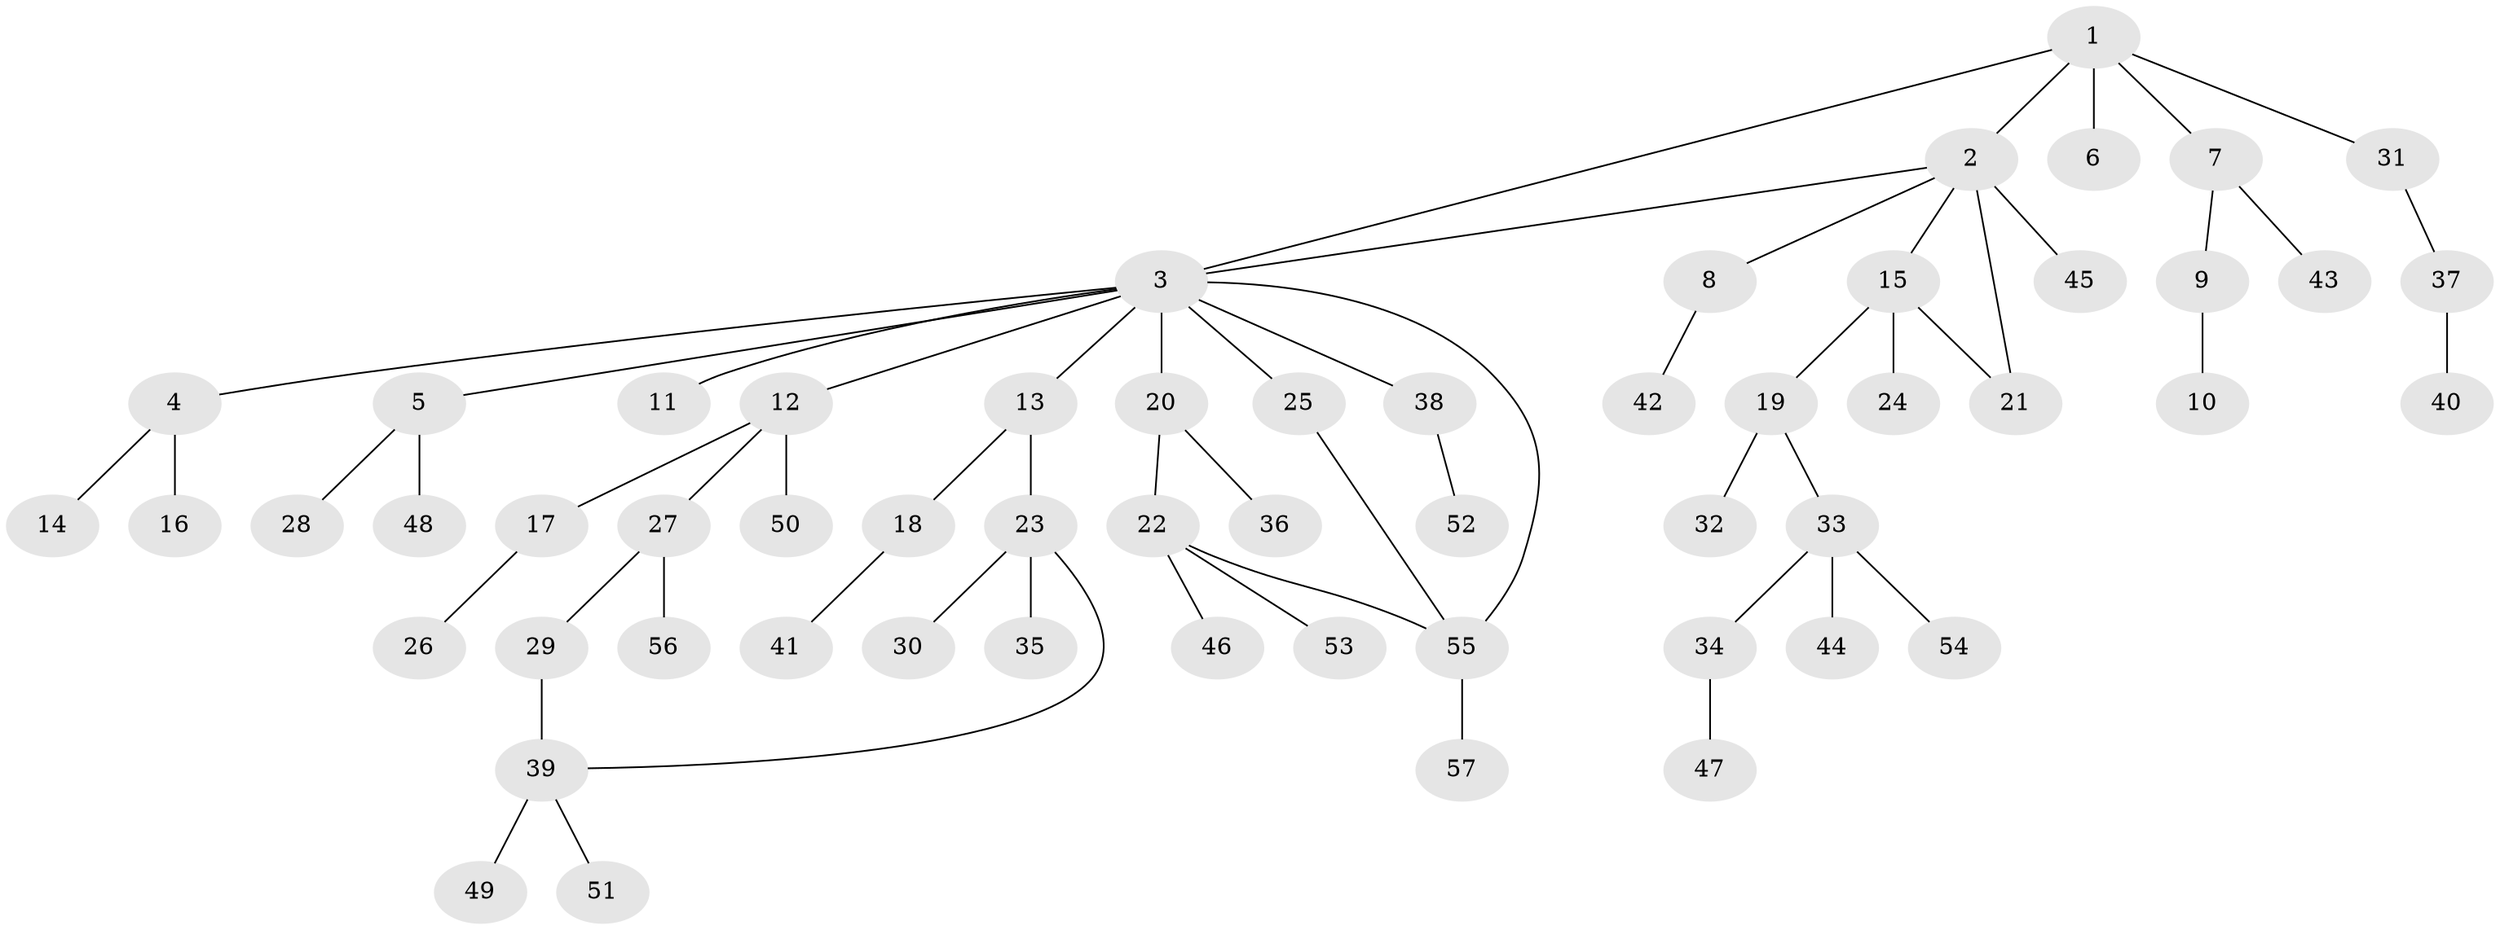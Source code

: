 // original degree distribution, {7: 0.008771929824561403, 6: 0.008771929824561403, 5: 0.05263157894736842, 8: 0.008771929824561403, 3: 0.08771929824561403, 4: 0.08771929824561403, 2: 0.2631578947368421, 1: 0.4824561403508772}
// Generated by graph-tools (version 1.1) at 2025/34/03/09/25 02:34:15]
// undirected, 57 vertices, 61 edges
graph export_dot {
graph [start="1"]
  node [color=gray90,style=filled];
  1;
  2;
  3;
  4;
  5;
  6;
  7;
  8;
  9;
  10;
  11;
  12;
  13;
  14;
  15;
  16;
  17;
  18;
  19;
  20;
  21;
  22;
  23;
  24;
  25;
  26;
  27;
  28;
  29;
  30;
  31;
  32;
  33;
  34;
  35;
  36;
  37;
  38;
  39;
  40;
  41;
  42;
  43;
  44;
  45;
  46;
  47;
  48;
  49;
  50;
  51;
  52;
  53;
  54;
  55;
  56;
  57;
  1 -- 2 [weight=1.0];
  1 -- 3 [weight=1.0];
  1 -- 6 [weight=2.0];
  1 -- 7 [weight=1.0];
  1 -- 31 [weight=1.0];
  2 -- 3 [weight=1.0];
  2 -- 8 [weight=1.0];
  2 -- 15 [weight=1.0];
  2 -- 21 [weight=1.0];
  2 -- 45 [weight=2.0];
  3 -- 4 [weight=1.0];
  3 -- 5 [weight=1.0];
  3 -- 11 [weight=1.0];
  3 -- 12 [weight=1.0];
  3 -- 13 [weight=1.0];
  3 -- 20 [weight=1.0];
  3 -- 25 [weight=1.0];
  3 -- 38 [weight=1.0];
  3 -- 55 [weight=1.0];
  4 -- 14 [weight=1.0];
  4 -- 16 [weight=2.0];
  5 -- 28 [weight=1.0];
  5 -- 48 [weight=1.0];
  7 -- 9 [weight=1.0];
  7 -- 43 [weight=1.0];
  8 -- 42 [weight=1.0];
  9 -- 10 [weight=3.0];
  12 -- 17 [weight=1.0];
  12 -- 27 [weight=1.0];
  12 -- 50 [weight=1.0];
  13 -- 18 [weight=1.0];
  13 -- 23 [weight=1.0];
  15 -- 19 [weight=1.0];
  15 -- 21 [weight=1.0];
  15 -- 24 [weight=3.0];
  17 -- 26 [weight=1.0];
  18 -- 41 [weight=2.0];
  19 -- 32 [weight=1.0];
  19 -- 33 [weight=1.0];
  20 -- 22 [weight=1.0];
  20 -- 36 [weight=1.0];
  22 -- 46 [weight=1.0];
  22 -- 53 [weight=1.0];
  22 -- 55 [weight=1.0];
  23 -- 30 [weight=1.0];
  23 -- 35 [weight=1.0];
  23 -- 39 [weight=1.0];
  25 -- 55 [weight=1.0];
  27 -- 29 [weight=1.0];
  27 -- 56 [weight=1.0];
  29 -- 39 [weight=3.0];
  31 -- 37 [weight=1.0];
  33 -- 34 [weight=1.0];
  33 -- 44 [weight=1.0];
  33 -- 54 [weight=1.0];
  34 -- 47 [weight=3.0];
  37 -- 40 [weight=1.0];
  38 -- 52 [weight=1.0];
  39 -- 49 [weight=1.0];
  39 -- 51 [weight=1.0];
  55 -- 57 [weight=1.0];
}
